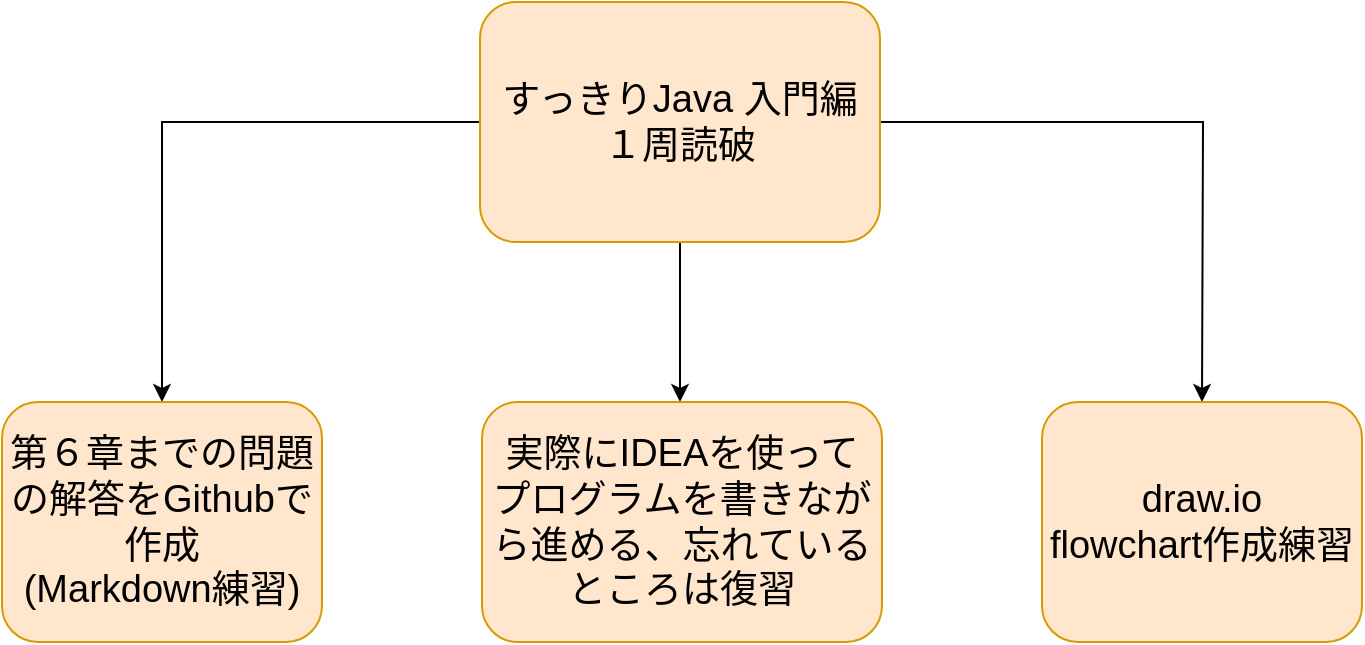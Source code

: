 <mxfile version="12.4.9" type="github"><diagram id="l5kVJ58zQeenvQsyqK5W" name="Page-1"><mxGraphModel dx="1426" dy="745" grid="1" gridSize="10" guides="1" tooltips="1" connect="1" arrows="1" fold="1" page="1" pageScale="1" pageWidth="850" pageHeight="1100" math="0" shadow="0"><root><mxCell id="0"/><mxCell id="1" parent="0"/><mxCell id="dQaZZ2v3zrvO22b4YR2J-2" style="edgeStyle=orthogonalEdgeStyle;rounded=0;orthogonalLoop=1;jettySize=auto;html=1;fontSize=19;" edge="1" parent="1" source="dQaZZ2v3zrvO22b4YR2J-1"><mxGeometry relative="1" as="geometry"><mxPoint x="459" y="240" as="targetPoint"/><Array as="points"><mxPoint x="459" y="210"/><mxPoint x="459" y="210"/></Array></mxGeometry></mxCell><mxCell id="dQaZZ2v3zrvO22b4YR2J-5" style="edgeStyle=orthogonalEdgeStyle;rounded=0;orthogonalLoop=1;jettySize=auto;html=1;fontSize=19;entryX=0.5;entryY=0;entryDx=0;entryDy=0;" edge="1" parent="1" source="dQaZZ2v3zrvO22b4YR2J-1" target="dQaZZ2v3zrvO22b4YR2J-6"><mxGeometry relative="1" as="geometry"><mxPoint x="160" y="240" as="targetPoint"/></mxGeometry></mxCell><mxCell id="dQaZZ2v3zrvO22b4YR2J-8" value="" style="edgeStyle=orthogonalEdgeStyle;rounded=0;orthogonalLoop=1;jettySize=auto;html=1;fontSize=19;" edge="1" parent="1" source="dQaZZ2v3zrvO22b4YR2J-1"><mxGeometry relative="1" as="geometry"><mxPoint x="720" y="240" as="targetPoint"/></mxGeometry></mxCell><mxCell id="dQaZZ2v3zrvO22b4YR2J-1" value="&lt;span style=&quot;font-size: 19px;&quot;&gt;すっきりJava 入門編&lt;br style=&quot;font-size: 19px;&quot;&gt;１周読破&lt;/span&gt;" style="rounded=1;whiteSpace=wrap;html=1;fontStyle=0;align=center;fontSize=19;fillColor=#ffe6cc;strokeColor=#d79b00;" vertex="1" parent="1"><mxGeometry x="359" y="40" width="200" height="120" as="geometry"/></mxCell><mxCell id="dQaZZ2v3zrvO22b4YR2J-3" value="実際にIDEAを使って&lt;br&gt;プログラムを書きながら進める、忘れているところは復習" style="rounded=1;whiteSpace=wrap;html=1;fontSize=19;align=center;fillColor=#ffe6cc;strokeColor=#d79b00;" vertex="1" parent="1"><mxGeometry x="360" y="240" width="200" height="120" as="geometry"/></mxCell><mxCell id="dQaZZ2v3zrvO22b4YR2J-6" value="第６章までの問題の解答をGithubで作成&lt;br&gt;(Markdown練習)" style="rounded=1;whiteSpace=wrap;html=1;fontSize=19;align=center;fillColor=#ffe6cc;strokeColor=#d79b00;" vertex="1" parent="1"><mxGeometry x="120" y="240" width="160" height="120" as="geometry"/></mxCell><mxCell id="dQaZZ2v3zrvO22b4YR2J-11" value="draw.io&lt;br&gt;flowchart作成練習" style="rounded=1;whiteSpace=wrap;html=1;fontSize=19;align=center;fillColor=#ffe6cc;strokeColor=#d79b00;" vertex="1" parent="1"><mxGeometry x="640" y="240" width="160" height="120" as="geometry"/></mxCell></root></mxGraphModel></diagram></mxfile>